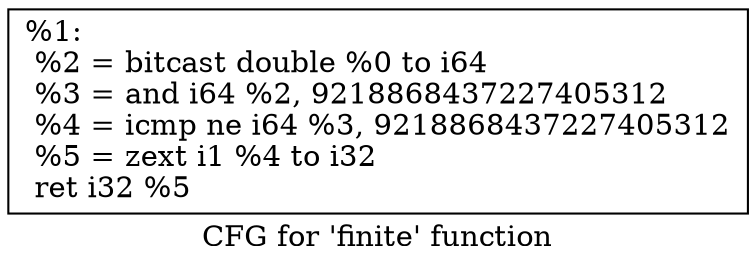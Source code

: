 digraph "CFG for 'finite' function" {
	label="CFG for 'finite' function";

	Node0x1fdaf50 [shape=record,label="{%1:\l  %2 = bitcast double %0 to i64\l  %3 = and i64 %2, 9218868437227405312\l  %4 = icmp ne i64 %3, 9218868437227405312\l  %5 = zext i1 %4 to i32\l  ret i32 %5\l}"];
}
